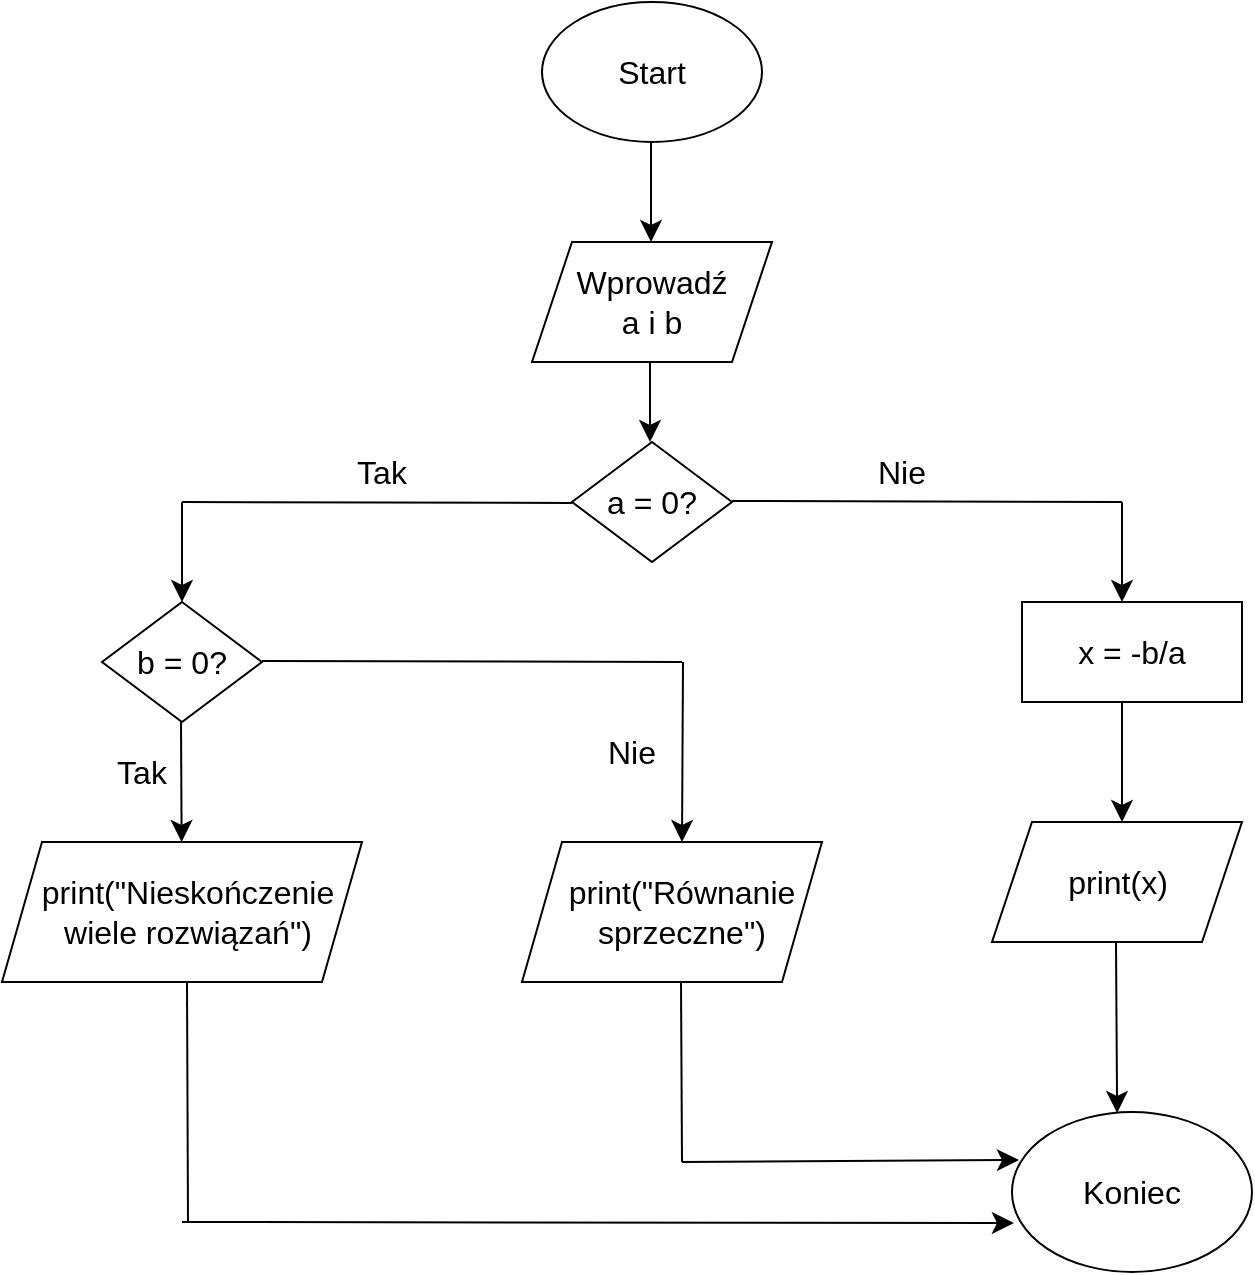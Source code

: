 <mxfile version="28.2.7">
  <diagram name="Strona-1" id="2ckkWR4jRFKhjTPQ8WSi">
    <mxGraphModel dx="1185" dy="652" grid="1" gridSize="10" guides="1" tooltips="1" connect="1" arrows="1" fold="1" page="1" pageScale="1" pageWidth="827" pageHeight="1169" math="0" shadow="0">
      <root>
        <mxCell id="0" />
        <mxCell id="1" parent="0" />
        <mxCell id="m3ocWKWfKcMocIrsz7Ho-1" value="" style="ellipse;whiteSpace=wrap;html=1;" vertex="1" parent="1">
          <mxGeometry x="350" y="30" width="110" height="70" as="geometry" />
        </mxCell>
        <mxCell id="m3ocWKWfKcMocIrsz7Ho-2" value="Start" style="text;strokeColor=none;fillColor=none;html=1;align=center;verticalAlign=middle;whiteSpace=wrap;rounded=0;fontSize=16;" vertex="1" parent="1">
          <mxGeometry x="375" y="50" width="60" height="30" as="geometry" />
        </mxCell>
        <mxCell id="m3ocWKWfKcMocIrsz7Ho-3" value="" style="endArrow=classic;html=1;rounded=0;fontSize=12;startSize=8;endSize=8;curved=1;" edge="1" parent="1">
          <mxGeometry width="50" height="50" relative="1" as="geometry">
            <mxPoint x="404.5" y="100" as="sourcePoint" />
            <mxPoint x="404.5" y="150" as="targetPoint" />
          </mxGeometry>
        </mxCell>
        <mxCell id="m3ocWKWfKcMocIrsz7Ho-4" value="" style="shape=parallelogram;perimeter=parallelogramPerimeter;whiteSpace=wrap;html=1;fixedSize=1;" vertex="1" parent="1">
          <mxGeometry x="345" y="150" width="120" height="60" as="geometry" />
        </mxCell>
        <mxCell id="m3ocWKWfKcMocIrsz7Ho-6" value="Wprowadź a i b" style="text;strokeColor=none;fillColor=none;html=1;align=center;verticalAlign=middle;whiteSpace=wrap;rounded=0;fontSize=16;" vertex="1" parent="1">
          <mxGeometry x="360" y="165" width="90" height="30" as="geometry" />
        </mxCell>
        <mxCell id="m3ocWKWfKcMocIrsz7Ho-7" value="" style="endArrow=classic;html=1;rounded=0;fontSize=12;startSize=8;endSize=8;curved=1;" edge="1" parent="1">
          <mxGeometry width="50" height="50" relative="1" as="geometry">
            <mxPoint x="404" y="210" as="sourcePoint" />
            <mxPoint x="404" y="250" as="targetPoint" />
          </mxGeometry>
        </mxCell>
        <mxCell id="m3ocWKWfKcMocIrsz7Ho-8" value="" style="rhombus;whiteSpace=wrap;html=1;" vertex="1" parent="1">
          <mxGeometry x="365" y="250" width="80" height="60" as="geometry" />
        </mxCell>
        <mxCell id="m3ocWKWfKcMocIrsz7Ho-5" value="a = 0?" style="text;strokeColor=none;fillColor=none;html=1;align=center;verticalAlign=middle;whiteSpace=wrap;rounded=0;fontSize=16;" vertex="1" parent="1">
          <mxGeometry x="375" y="265" width="60" height="30" as="geometry" />
        </mxCell>
        <mxCell id="m3ocWKWfKcMocIrsz7Ho-9" value="" style="endArrow=none;html=1;rounded=0;fontSize=12;startSize=8;endSize=8;curved=1;exitX=1;exitY=0.5;exitDx=0;exitDy=0;" edge="1" parent="1">
          <mxGeometry width="50" height="50" relative="1" as="geometry">
            <mxPoint x="445" y="279.5" as="sourcePoint" />
            <mxPoint x="640" y="280" as="targetPoint" />
          </mxGeometry>
        </mxCell>
        <mxCell id="m3ocWKWfKcMocIrsz7Ho-10" value="" style="endArrow=classic;html=1;rounded=0;fontSize=12;startSize=8;endSize=8;curved=1;" edge="1" parent="1">
          <mxGeometry width="50" height="50" relative="1" as="geometry">
            <mxPoint x="640" y="280" as="sourcePoint" />
            <mxPoint x="640" y="330" as="targetPoint" />
          </mxGeometry>
        </mxCell>
        <mxCell id="m3ocWKWfKcMocIrsz7Ho-11" value="Nie" style="text;strokeColor=none;fillColor=none;html=1;align=center;verticalAlign=middle;whiteSpace=wrap;rounded=0;fontSize=16;" vertex="1" parent="1">
          <mxGeometry x="500" y="250" width="60" height="30" as="geometry" />
        </mxCell>
        <mxCell id="m3ocWKWfKcMocIrsz7Ho-12" value="" style="rounded=0;whiteSpace=wrap;html=1;" vertex="1" parent="1">
          <mxGeometry x="590" y="330" width="110" height="50" as="geometry" />
        </mxCell>
        <mxCell id="m3ocWKWfKcMocIrsz7Ho-13" value="x = -b/a" style="text;strokeColor=none;fillColor=none;html=1;align=center;verticalAlign=middle;whiteSpace=wrap;rounded=0;fontSize=16;" vertex="1" parent="1">
          <mxGeometry x="615" y="340" width="60" height="30" as="geometry" />
        </mxCell>
        <mxCell id="m3ocWKWfKcMocIrsz7Ho-14" value="" style="endArrow=classic;html=1;rounded=0;fontSize=12;startSize=8;endSize=8;curved=1;" edge="1" parent="1">
          <mxGeometry width="50" height="50" relative="1" as="geometry">
            <mxPoint x="640" y="380" as="sourcePoint" />
            <mxPoint x="640" y="440" as="targetPoint" />
          </mxGeometry>
        </mxCell>
        <mxCell id="m3ocWKWfKcMocIrsz7Ho-15" value="" style="shape=parallelogram;perimeter=parallelogramPerimeter;whiteSpace=wrap;html=1;fixedSize=1;" vertex="1" parent="1">
          <mxGeometry x="575" y="440" width="125" height="60" as="geometry" />
        </mxCell>
        <mxCell id="m3ocWKWfKcMocIrsz7Ho-16" value="print(x)" style="text;strokeColor=none;fillColor=none;html=1;align=center;verticalAlign=middle;whiteSpace=wrap;rounded=0;fontSize=16;" vertex="1" parent="1">
          <mxGeometry x="607.5" y="455" width="60" height="30" as="geometry" />
        </mxCell>
        <mxCell id="m3ocWKWfKcMocIrsz7Ho-17" value="" style="endArrow=none;html=1;rounded=0;fontSize=12;startSize=8;endSize=8;curved=1;exitX=1;exitY=0.5;exitDx=0;exitDy=0;" edge="1" parent="1">
          <mxGeometry width="50" height="50" relative="1" as="geometry">
            <mxPoint x="170" y="280" as="sourcePoint" />
            <mxPoint x="365" y="280.5" as="targetPoint" />
          </mxGeometry>
        </mxCell>
        <mxCell id="m3ocWKWfKcMocIrsz7Ho-18" value="" style="endArrow=classic;html=1;rounded=0;fontSize=12;startSize=8;endSize=8;curved=1;" edge="1" parent="1">
          <mxGeometry width="50" height="50" relative="1" as="geometry">
            <mxPoint x="170" y="280" as="sourcePoint" />
            <mxPoint x="170" y="330" as="targetPoint" />
          </mxGeometry>
        </mxCell>
        <mxCell id="m3ocWKWfKcMocIrsz7Ho-19" value="Tak" style="text;strokeColor=none;fillColor=none;html=1;align=center;verticalAlign=middle;whiteSpace=wrap;rounded=0;fontSize=16;" vertex="1" parent="1">
          <mxGeometry x="240" y="250" width="60" height="30" as="geometry" />
        </mxCell>
        <mxCell id="m3ocWKWfKcMocIrsz7Ho-21" value="" style="rhombus;whiteSpace=wrap;html=1;" vertex="1" parent="1">
          <mxGeometry x="130" y="330" width="80" height="60" as="geometry" />
        </mxCell>
        <mxCell id="m3ocWKWfKcMocIrsz7Ho-22" value="&lt;div&gt;b = 0?&lt;/div&gt;" style="text;strokeColor=none;fillColor=none;html=1;align=center;verticalAlign=middle;whiteSpace=wrap;rounded=0;fontSize=16;" vertex="1" parent="1">
          <mxGeometry x="140" y="345" width="60" height="30" as="geometry" />
        </mxCell>
        <mxCell id="m3ocWKWfKcMocIrsz7Ho-23" value="" style="endArrow=classic;html=1;rounded=0;fontSize=12;startSize=8;endSize=8;curved=1;" edge="1" parent="1" source="m3ocWKWfKcMocIrsz7Ho-28">
          <mxGeometry width="50" height="50" relative="1" as="geometry">
            <mxPoint x="169.5" y="390" as="sourcePoint" />
            <mxPoint x="169.5" y="450" as="targetPoint" />
          </mxGeometry>
        </mxCell>
        <mxCell id="m3ocWKWfKcMocIrsz7Ho-24" value="Tak" style="text;strokeColor=none;fillColor=none;html=1;align=center;verticalAlign=middle;whiteSpace=wrap;rounded=0;fontSize=16;" vertex="1" parent="1">
          <mxGeometry x="120" y="400" width="60" height="30" as="geometry" />
        </mxCell>
        <mxCell id="m3ocWKWfKcMocIrsz7Ho-30" value="" style="endArrow=classic;html=1;rounded=0;fontSize=12;startSize=8;endSize=8;curved=1;" edge="1" parent="1" target="m3ocWKWfKcMocIrsz7Ho-28">
          <mxGeometry width="50" height="50" relative="1" as="geometry">
            <mxPoint x="169.5" y="390" as="sourcePoint" />
            <mxPoint x="169.5" y="450" as="targetPoint" />
          </mxGeometry>
        </mxCell>
        <mxCell id="m3ocWKWfKcMocIrsz7Ho-28" value="" style="shape=parallelogram;perimeter=parallelogramPerimeter;whiteSpace=wrap;html=1;fixedSize=1;" vertex="1" parent="1">
          <mxGeometry x="80" y="450" width="180" height="70" as="geometry" />
        </mxCell>
        <mxCell id="m3ocWKWfKcMocIrsz7Ho-29" value="&lt;div&gt;print(&quot;Nieskończenie wiele rozwiązań&quot;)&lt;/div&gt;" style="text;strokeColor=none;fillColor=none;html=1;align=center;verticalAlign=middle;whiteSpace=wrap;rounded=0;fontSize=16;" vertex="1" parent="1">
          <mxGeometry x="140" y="470" width="66" height="30" as="geometry" />
        </mxCell>
        <mxCell id="m3ocWKWfKcMocIrsz7Ho-32" style="edgeStyle=none;curved=1;rounded=0;orthogonalLoop=1;jettySize=auto;html=1;exitX=1;exitY=0.75;exitDx=0;exitDy=0;fontSize=12;startSize=8;endSize=8;" edge="1" parent="1" source="m3ocWKWfKcMocIrsz7Ho-29" target="m3ocWKWfKcMocIrsz7Ho-29">
          <mxGeometry relative="1" as="geometry" />
        </mxCell>
        <mxCell id="m3ocWKWfKcMocIrsz7Ho-33" value="" style="endArrow=none;html=1;rounded=0;fontSize=12;startSize=8;endSize=8;curved=1;" edge="1" parent="1">
          <mxGeometry width="50" height="50" relative="1" as="geometry">
            <mxPoint x="210" y="359.5" as="sourcePoint" />
            <mxPoint x="420" y="360" as="targetPoint" />
          </mxGeometry>
        </mxCell>
        <mxCell id="m3ocWKWfKcMocIrsz7Ho-34" value="&lt;div&gt;Nie&lt;/div&gt;" style="text;strokeColor=none;fillColor=none;html=1;align=center;verticalAlign=middle;whiteSpace=wrap;rounded=0;fontSize=16;" vertex="1" parent="1">
          <mxGeometry x="365" y="390" width="60" height="30" as="geometry" />
        </mxCell>
        <mxCell id="m3ocWKWfKcMocIrsz7Ho-35" value="" style="endArrow=classic;html=1;rounded=0;fontSize=12;startSize=8;endSize=8;curved=1;" edge="1" parent="1">
          <mxGeometry width="50" height="50" relative="1" as="geometry">
            <mxPoint x="420.5" y="360" as="sourcePoint" />
            <mxPoint x="420" y="450" as="targetPoint" />
          </mxGeometry>
        </mxCell>
        <mxCell id="m3ocWKWfKcMocIrsz7Ho-36" value="" style="shape=parallelogram;perimeter=parallelogramPerimeter;whiteSpace=wrap;html=1;fixedSize=1;" vertex="1" parent="1">
          <mxGeometry x="340" y="450" width="150" height="70" as="geometry" />
        </mxCell>
        <mxCell id="m3ocWKWfKcMocIrsz7Ho-37" value="print(&quot;Równanie sprzeczne&quot;)" style="text;strokeColor=none;fillColor=none;html=1;align=center;verticalAlign=middle;whiteSpace=wrap;rounded=0;fontSize=16;" vertex="1" parent="1">
          <mxGeometry x="390" y="470" width="60" height="30" as="geometry" />
        </mxCell>
        <mxCell id="m3ocWKWfKcMocIrsz7Ho-39" value="" style="ellipse;whiteSpace=wrap;html=1;" vertex="1" parent="1">
          <mxGeometry x="585" y="585" width="120" height="80" as="geometry" />
        </mxCell>
        <mxCell id="m3ocWKWfKcMocIrsz7Ho-40" value="Koniec" style="text;strokeColor=none;fillColor=none;html=1;align=center;verticalAlign=middle;whiteSpace=wrap;rounded=0;fontSize=16;" vertex="1" parent="1">
          <mxGeometry x="615" y="610" width="60" height="30" as="geometry" />
        </mxCell>
        <mxCell id="m3ocWKWfKcMocIrsz7Ho-41" value="" style="endArrow=classic;html=1;rounded=0;fontSize=12;startSize=8;endSize=8;curved=1;entryX=0.438;entryY=0.006;entryDx=0;entryDy=0;entryPerimeter=0;" edge="1" parent="1" target="m3ocWKWfKcMocIrsz7Ho-39">
          <mxGeometry width="50" height="50" relative="1" as="geometry">
            <mxPoint x="637" y="500" as="sourcePoint" />
            <mxPoint x="637" y="570" as="targetPoint" />
          </mxGeometry>
        </mxCell>
        <mxCell id="m3ocWKWfKcMocIrsz7Ho-42" value="" style="endArrow=none;html=1;rounded=0;fontSize=12;startSize=8;endSize=8;curved=1;" edge="1" parent="1">
          <mxGeometry width="50" height="50" relative="1" as="geometry">
            <mxPoint x="173" y="640" as="sourcePoint" />
            <mxPoint x="172.5" y="520" as="targetPoint" />
          </mxGeometry>
        </mxCell>
        <mxCell id="m3ocWKWfKcMocIrsz7Ho-43" value="" style="endArrow=classic;html=1;rounded=0;fontSize=12;startSize=8;endSize=8;curved=1;entryX=0.008;entryY=0.694;entryDx=0;entryDy=0;entryPerimeter=0;" edge="1" parent="1" target="m3ocWKWfKcMocIrsz7Ho-39">
          <mxGeometry width="50" height="50" relative="1" as="geometry">
            <mxPoint x="170" y="640" as="sourcePoint" />
            <mxPoint x="415" y="590" as="targetPoint" />
          </mxGeometry>
        </mxCell>
        <mxCell id="m3ocWKWfKcMocIrsz7Ho-44" value="" style="endArrow=none;html=1;rounded=0;fontSize=12;startSize=8;endSize=8;curved=1;" edge="1" parent="1">
          <mxGeometry width="50" height="50" relative="1" as="geometry">
            <mxPoint x="420" y="610" as="sourcePoint" />
            <mxPoint x="419.5" y="520" as="targetPoint" />
          </mxGeometry>
        </mxCell>
        <mxCell id="m3ocWKWfKcMocIrsz7Ho-45" value="" style="endArrow=classic;html=1;rounded=0;fontSize=12;startSize=8;endSize=8;curved=1;entryX=0.029;entryY=0.3;entryDx=0;entryDy=0;entryPerimeter=0;" edge="1" parent="1" target="m3ocWKWfKcMocIrsz7Ho-39">
          <mxGeometry width="50" height="50" relative="1" as="geometry">
            <mxPoint x="420" y="610" as="sourcePoint" />
            <mxPoint x="490" y="560" as="targetPoint" />
          </mxGeometry>
        </mxCell>
      </root>
    </mxGraphModel>
  </diagram>
</mxfile>
